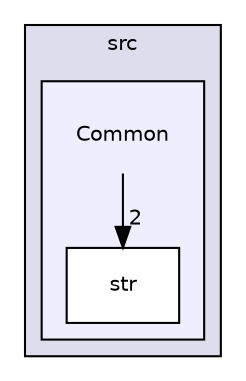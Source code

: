 digraph "src/Common" {
  compound=true
  node [ fontsize="10", fontname="Helvetica"];
  edge [ labelfontsize="10", labelfontname="Helvetica"];
  subgraph clusterdir_68267d1309a1af8e8297ef4c3efbcdba {
    graph [ bgcolor="#ddddee", pencolor="black", label="src" fontname="Helvetica", fontsize="10", URL="dir_68267d1309a1af8e8297ef4c3efbcdba.html"]
  subgraph clusterdir_ba210d1fa67db7bee1bb22e0a3c11d9f {
    graph [ bgcolor="#eeeeff", pencolor="black", label="" URL="dir_ba210d1fa67db7bee1bb22e0a3c11d9f.html"];
    dir_ba210d1fa67db7bee1bb22e0a3c11d9f [shape=plaintext label="Common"];
    dir_5c32a3047fb7aacc083aecf05eab9bae [shape=box label="str" color="black" fillcolor="white" style="filled" URL="dir_5c32a3047fb7aacc083aecf05eab9bae.html"];
  }
  }
  dir_ba210d1fa67db7bee1bb22e0a3c11d9f->dir_5c32a3047fb7aacc083aecf05eab9bae [headlabel="2", labeldistance=1.5 headhref="dir_000001_000002.html"];
}
